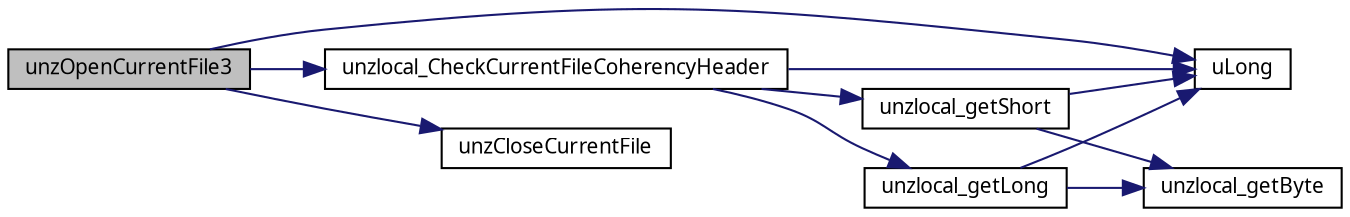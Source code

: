 digraph G
{
  edge [fontname="FreeSans.ttf",fontsize="10",labelfontname="FreeSans.ttf",labelfontsize="10"];
  node [fontname="FreeSans.ttf",fontsize="10",shape=record];
  rankdir=LR;
  Node1 [label="unzOpenCurrentFile3",height=0.2,width=0.4,color="black", fillcolor="grey75", style="filled" fontcolor="black"];
  Node1 -> Node2 [color="midnightblue",fontsize="10",style="solid",fontname="FreeSans.ttf"];
  Node2 [label="uLong",height=0.2,width=0.4,color="black", fillcolor="white", style="filled",URL="$ioapi_8h.html#a50e9e9d5c30e481de822ad68fe537986"];
  Node1 -> Node3 [color="midnightblue",fontsize="10",style="solid",fontname="FreeSans.ttf"];
  Node3 [label="unzCloseCurrentFile",height=0.2,width=0.4,color="black", fillcolor="white", style="filled",URL="$unzip_8c.html#ac48279e5325cfdabbc67a312b1d32700"];
  Node1 -> Node4 [color="midnightblue",fontsize="10",style="solid",fontname="FreeSans.ttf"];
  Node4 [label="unzlocal_CheckCurrentFileCoherencyHeader",height=0.2,width=0.4,color="black", fillcolor="white", style="filled",URL="$unzip_8c.html#ae29f32a517b1bf71b222191636739fa6"];
  Node4 -> Node2 [color="midnightblue",fontsize="10",style="solid",fontname="FreeSans.ttf"];
  Node4 -> Node5 [color="midnightblue",fontsize="10",style="solid",fontname="FreeSans.ttf"];
  Node5 [label="unzlocal_getLong",height=0.2,width=0.4,color="black", fillcolor="white", style="filled",URL="$unzip_8c.html#ad740080523b619b0894978d00da8643e"];
  Node5 -> Node2 [color="midnightblue",fontsize="10",style="solid",fontname="FreeSans.ttf"];
  Node5 -> Node6 [color="midnightblue",fontsize="10",style="solid",fontname="FreeSans.ttf"];
  Node6 [label="unzlocal_getByte",height=0.2,width=0.4,color="black", fillcolor="white", style="filled",URL="$unzip_8c.html#a224066d88f092158ee3695c40a1f6c39"];
  Node4 -> Node7 [color="midnightblue",fontsize="10",style="solid",fontname="FreeSans.ttf"];
  Node7 [label="unzlocal_getShort",height=0.2,width=0.4,color="black", fillcolor="white", style="filled",URL="$unzip_8c.html#ab98398d33871b77b25d86b1e0d0d8322"];
  Node7 -> Node2 [color="midnightblue",fontsize="10",style="solid",fontname="FreeSans.ttf"];
  Node7 -> Node6 [color="midnightblue",fontsize="10",style="solid",fontname="FreeSans.ttf"];
}
